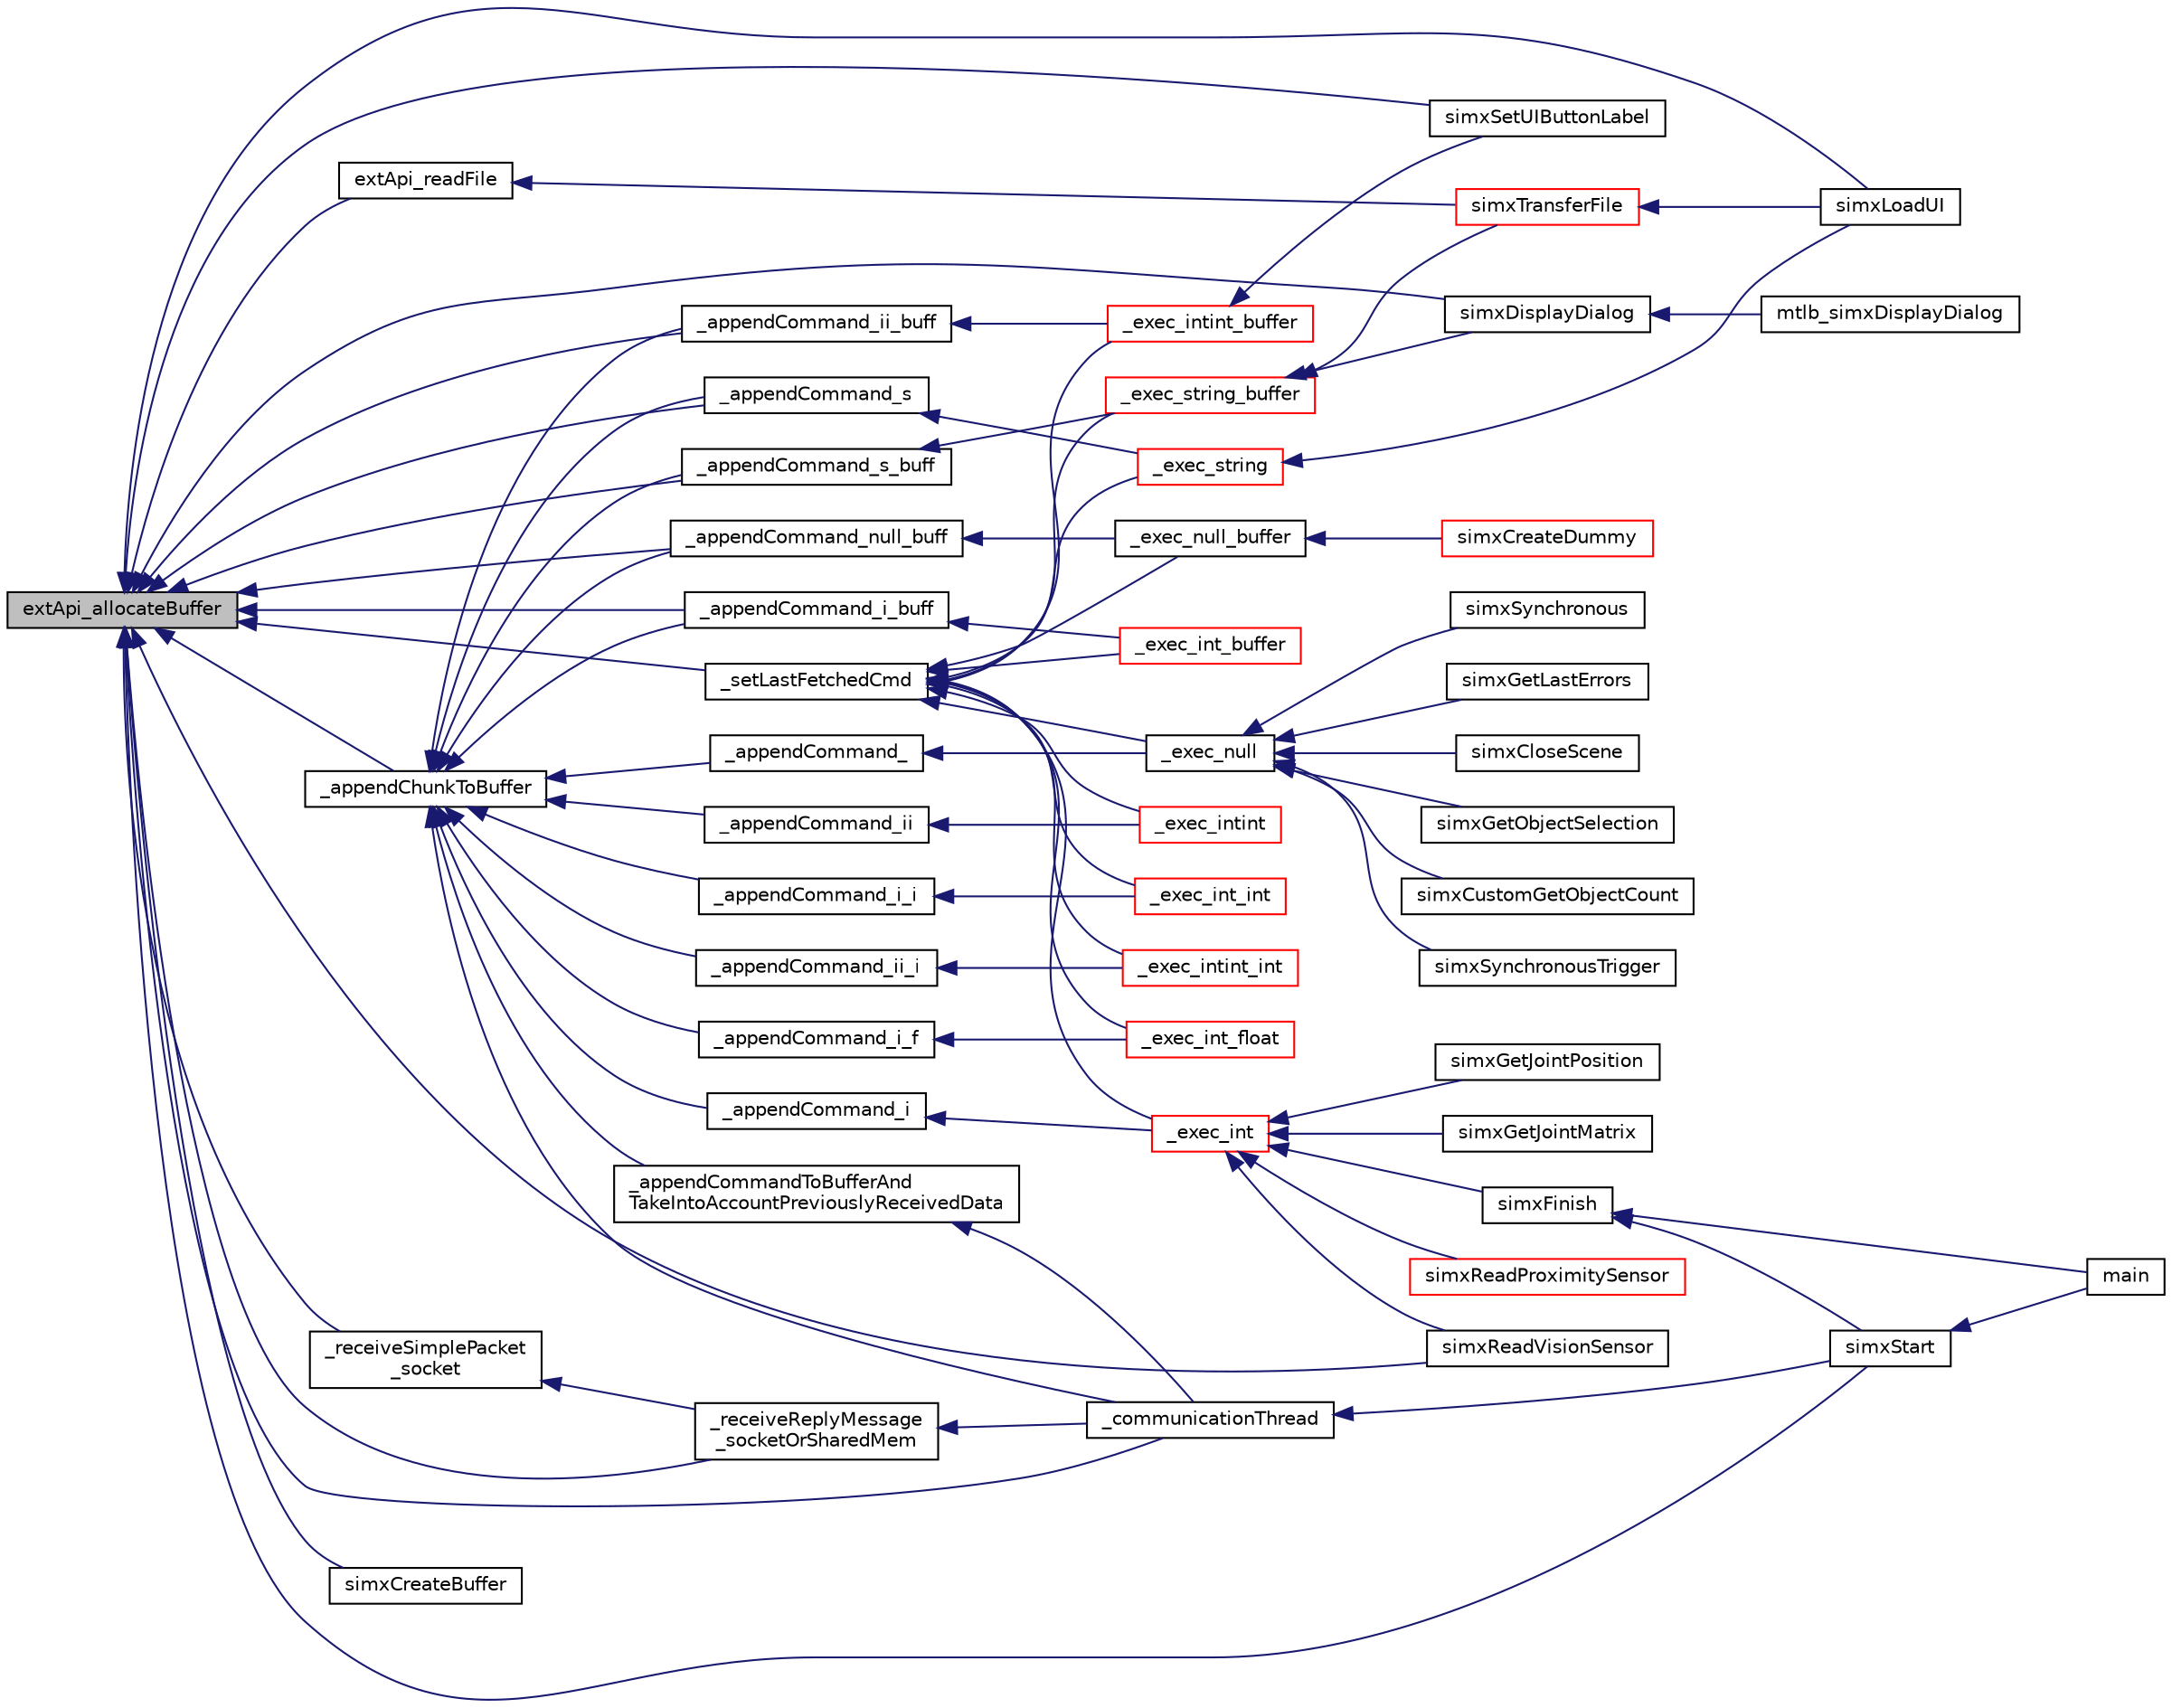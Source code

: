 digraph "extApi_allocateBuffer"
{
  edge [fontname="Helvetica",fontsize="10",labelfontname="Helvetica",labelfontsize="10"];
  node [fontname="Helvetica",fontsize="10",shape=record];
  rankdir="LR";
  Node1 [label="extApi_allocateBuffer",height=0.2,width=0.4,color="black", fillcolor="grey75", style="filled" fontcolor="black"];
  Node1 -> Node2 [dir="back",color="midnightblue",fontsize="10",style="solid"];
  Node2 [label="simxStart",height=0.2,width=0.4,color="black", fillcolor="white", style="filled",URL="$ext_api_8h.html#af8e78f3b4698eb09fe31f59c46a4848f"];
  Node2 -> Node3 [dir="back",color="midnightblue",fontsize="10",style="solid"];
  Node3 [label="main",height=0.2,width=0.4,color="black", fillcolor="white", style="filled",URL="$brazo_8cpp.html#a0ddf1224851353fc92bfbff6f499fa97"];
  Node1 -> Node4 [dir="back",color="midnightblue",fontsize="10",style="solid"];
  Node4 [label="_setLastFetchedCmd",height=0.2,width=0.4,color="black", fillcolor="white", style="filled",URL="$ext_api_8c.html#ad4cc41d2856011509d396a51f1d43666"];
  Node4 -> Node5 [dir="back",color="midnightblue",fontsize="10",style="solid"];
  Node5 [label="_exec_null",height=0.2,width=0.4,color="black", fillcolor="white", style="filled",URL="$ext_api_8c.html#aa4d6e3e9f9ac23ef988b261edd0f1e7f"];
  Node5 -> Node6 [dir="back",color="midnightblue",fontsize="10",style="solid"];
  Node6 [label="simxSynchronousTrigger",height=0.2,width=0.4,color="black", fillcolor="white", style="filled",URL="$ext_api_8h.html#af09861c15a7b5017d37807def9529f12"];
  Node5 -> Node7 [dir="back",color="midnightblue",fontsize="10",style="solid"];
  Node7 [label="simxSynchronous",height=0.2,width=0.4,color="black", fillcolor="white", style="filled",URL="$ext_api_8h.html#a0a80c37ef777948657a62b728d9431df"];
  Node5 -> Node8 [dir="back",color="midnightblue",fontsize="10",style="solid"];
  Node8 [label="simxGetLastErrors",height=0.2,width=0.4,color="black", fillcolor="white", style="filled",URL="$ext_api_8h.html#a265b9b6d5f02dc1ef8d3f456de6ba14f"];
  Node5 -> Node9 [dir="back",color="midnightblue",fontsize="10",style="solid"];
  Node9 [label="simxCloseScene",height=0.2,width=0.4,color="black", fillcolor="white", style="filled",URL="$ext_api_8h.html#a5be48e4f55358dc8d590b4a5dbc5d40a"];
  Node5 -> Node10 [dir="back",color="midnightblue",fontsize="10",style="solid"];
  Node10 [label="simxGetObjectSelection",height=0.2,width=0.4,color="black", fillcolor="white", style="filled",URL="$ext_api_8h.html#a54a1782a88e76582bea326066d52ee36"];
  Node5 -> Node11 [dir="back",color="midnightblue",fontsize="10",style="solid"];
  Node11 [label="simxCustomGetObjectCount",height=0.2,width=0.4,color="black", fillcolor="white", style="filled",URL="$ext_api_custom_8h.html#a6b8e3e5248f60b265adfbaf84df5e314"];
  Node4 -> Node12 [dir="back",color="midnightblue",fontsize="10",style="solid"];
  Node12 [label="_exec_null_buffer",height=0.2,width=0.4,color="black", fillcolor="white", style="filled",URL="$ext_api_8c.html#a6e5bbe1e829dc2e96f74de0273e580fd"];
  Node12 -> Node13 [dir="back",color="midnightblue",fontsize="10",style="solid"];
  Node13 [label="simxCreateDummy",height=0.2,width=0.4,color="red", fillcolor="white", style="filled",URL="$ext_api_8h.html#a82649f82fdb3aeab83e5de1be27975a2"];
  Node4 -> Node14 [dir="back",color="midnightblue",fontsize="10",style="solid"];
  Node14 [label="_exec_int",height=0.2,width=0.4,color="red", fillcolor="white", style="filled",URL="$ext_api_8c.html#a3f9fac4b9f89024076034ffa70db1116"];
  Node14 -> Node15 [dir="back",color="midnightblue",fontsize="10",style="solid"];
  Node15 [label="simxFinish",height=0.2,width=0.4,color="black", fillcolor="white", style="filled",URL="$ext_api_8h.html#a1ef5e6857ae562f0e910d471ea683202"];
  Node15 -> Node3 [dir="back",color="midnightblue",fontsize="10",style="solid"];
  Node15 -> Node2 [dir="back",color="midnightblue",fontsize="10",style="solid"];
  Node14 -> Node16 [dir="back",color="midnightblue",fontsize="10",style="solid"];
  Node16 [label="simxGetJointPosition",height=0.2,width=0.4,color="black", fillcolor="white", style="filled",URL="$ext_api_8h.html#a3f77419c65e658adf82752d4f51532df"];
  Node14 -> Node17 [dir="back",color="midnightblue",fontsize="10",style="solid"];
  Node17 [label="simxGetJointMatrix",height=0.2,width=0.4,color="black", fillcolor="white", style="filled",URL="$ext_api_8h.html#a551f5c252fd6bece0b31a961346c5e86"];
  Node14 -> Node18 [dir="back",color="midnightblue",fontsize="10",style="solid"];
  Node18 [label="simxReadProximitySensor",height=0.2,width=0.4,color="red", fillcolor="white", style="filled",URL="$ext_api_8h.html#a9b28fe7f6137f494fe70c99b9a921293"];
  Node14 -> Node19 [dir="back",color="midnightblue",fontsize="10",style="solid"];
  Node19 [label="simxReadVisionSensor",height=0.2,width=0.4,color="black", fillcolor="white", style="filled",URL="$ext_api_8h.html#a89f81d7d0d27a9c502458e4b310b414b"];
  Node4 -> Node20 [dir="back",color="midnightblue",fontsize="10",style="solid"];
  Node20 [label="_exec_intint",height=0.2,width=0.4,color="red", fillcolor="white", style="filled",URL="$ext_api_8c.html#a08086a57ef343cf270d0ce254755f9b1"];
  Node4 -> Node21 [dir="back",color="midnightblue",fontsize="10",style="solid"];
  Node21 [label="_exec_string",height=0.2,width=0.4,color="red", fillcolor="white", style="filled",URL="$ext_api_8c.html#a8ed61bf56ec0a97663d58839033c3b8d"];
  Node21 -> Node22 [dir="back",color="midnightblue",fontsize="10",style="solid"];
  Node22 [label="simxLoadUI",height=0.2,width=0.4,color="black", fillcolor="white", style="filled",URL="$ext_api_8h.html#a0c14eaf2751f64cb99cc09ca40f690d1"];
  Node4 -> Node23 [dir="back",color="midnightblue",fontsize="10",style="solid"];
  Node23 [label="_exec_int_int",height=0.2,width=0.4,color="red", fillcolor="white", style="filled",URL="$ext_api_8c.html#ac38cf11e1170dd061d6755bd73012edf"];
  Node4 -> Node24 [dir="back",color="midnightblue",fontsize="10",style="solid"];
  Node24 [label="_exec_intint_int",height=0.2,width=0.4,color="red", fillcolor="white", style="filled",URL="$ext_api_8c.html#a6c24b4d2c4ef060907e00d52fb7eba93"];
  Node4 -> Node25 [dir="back",color="midnightblue",fontsize="10",style="solid"];
  Node25 [label="_exec_intint_buffer",height=0.2,width=0.4,color="red", fillcolor="white", style="filled",URL="$ext_api_8c.html#a913a1086f779eb53fe8c012cc6aad3df"];
  Node25 -> Node26 [dir="back",color="midnightblue",fontsize="10",style="solid"];
  Node26 [label="simxSetUIButtonLabel",height=0.2,width=0.4,color="black", fillcolor="white", style="filled",URL="$ext_api_8h.html#ac26680d5d7a479f79490547e422360ef"];
  Node4 -> Node27 [dir="back",color="midnightblue",fontsize="10",style="solid"];
  Node27 [label="_exec_int_float",height=0.2,width=0.4,color="red", fillcolor="white", style="filled",URL="$ext_api_8c.html#a4d1f15efbb05ebc04a8431b0f47dfe97"];
  Node4 -> Node28 [dir="back",color="midnightblue",fontsize="10",style="solid"];
  Node28 [label="_exec_int_buffer",height=0.2,width=0.4,color="red", fillcolor="white", style="filled",URL="$ext_api_8c.html#aa45d3ce06ddc5671219e14edde3e8c1a"];
  Node4 -> Node29 [dir="back",color="midnightblue",fontsize="10",style="solid"];
  Node29 [label="_exec_string_buffer",height=0.2,width=0.4,color="red", fillcolor="white", style="filled",URL="$ext_api_8c.html#adb74c31832d3e7bb70c0df25a2f724f5"];
  Node29 -> Node30 [dir="back",color="midnightblue",fontsize="10",style="solid"];
  Node30 [label="simxTransferFile",height=0.2,width=0.4,color="red", fillcolor="white", style="filled",URL="$ext_api_8h.html#ab3b832d46c5823b6928d5d007778c1ab"];
  Node30 -> Node22 [dir="back",color="midnightblue",fontsize="10",style="solid"];
  Node29 -> Node31 [dir="back",color="midnightblue",fontsize="10",style="solid"];
  Node31 [label="simxDisplayDialog",height=0.2,width=0.4,color="black", fillcolor="white", style="filled",URL="$ext_api_8h.html#aaeebfc862cb0bde3bdd5c3407b60f460"];
  Node31 -> Node32 [dir="back",color="midnightblue",fontsize="10",style="solid"];
  Node32 [label="mtlb_simxDisplayDialog",height=0.2,width=0.4,color="black", fillcolor="white", style="filled",URL="$ext_api_8h.html#a32ebd4a4c8547cac5c6d9ea77f3fc5e8"];
  Node1 -> Node33 [dir="back",color="midnightblue",fontsize="10",style="solid"];
  Node33 [label="_appendCommand_null_buff",height=0.2,width=0.4,color="black", fillcolor="white", style="filled",URL="$ext_api_8c.html#adf97e07e7d90be2a7552b9631f4c8651"];
  Node33 -> Node12 [dir="back",color="midnightblue",fontsize="10",style="solid"];
  Node1 -> Node34 [dir="back",color="midnightblue",fontsize="10",style="solid"];
  Node34 [label="_appendCommand_s",height=0.2,width=0.4,color="black", fillcolor="white", style="filled",URL="$ext_api_8c.html#a716a184796e0225537f604be8383692f"];
  Node34 -> Node21 [dir="back",color="midnightblue",fontsize="10",style="solid"];
  Node1 -> Node35 [dir="back",color="midnightblue",fontsize="10",style="solid"];
  Node35 [label="_appendCommand_i_buff",height=0.2,width=0.4,color="black", fillcolor="white", style="filled",URL="$ext_api_8c.html#abf00e1f860c6ba2ac144b16fcd8d04d8"];
  Node35 -> Node28 [dir="back",color="midnightblue",fontsize="10",style="solid"];
  Node1 -> Node36 [dir="back",color="midnightblue",fontsize="10",style="solid"];
  Node36 [label="_appendCommand_ii_buff",height=0.2,width=0.4,color="black", fillcolor="white", style="filled",URL="$ext_api_8c.html#adeda599e21f8beb63afcac7f507f77ee"];
  Node36 -> Node25 [dir="back",color="midnightblue",fontsize="10",style="solid"];
  Node1 -> Node37 [dir="back",color="midnightblue",fontsize="10",style="solid"];
  Node37 [label="_appendCommand_s_buff",height=0.2,width=0.4,color="black", fillcolor="white", style="filled",URL="$ext_api_8c.html#af20b711251b808d1351463eb21687977"];
  Node37 -> Node29 [dir="back",color="midnightblue",fontsize="10",style="solid"];
  Node1 -> Node38 [dir="back",color="midnightblue",fontsize="10",style="solid"];
  Node38 [label="_appendChunkToBuffer",height=0.2,width=0.4,color="black", fillcolor="white", style="filled",URL="$ext_api_8c.html#a25b0daa282c12a21bb950a00c6fb8f98"];
  Node38 -> Node39 [dir="back",color="midnightblue",fontsize="10",style="solid"];
  Node39 [label="_appendCommand_",height=0.2,width=0.4,color="black", fillcolor="white", style="filled",URL="$ext_api_8c.html#ac126203fe05107ed332aa8fe6a48f999"];
  Node39 -> Node5 [dir="back",color="midnightblue",fontsize="10",style="solid"];
  Node38 -> Node33 [dir="back",color="midnightblue",fontsize="10",style="solid"];
  Node38 -> Node40 [dir="back",color="midnightblue",fontsize="10",style="solid"];
  Node40 [label="_appendCommand_i",height=0.2,width=0.4,color="black", fillcolor="white", style="filled",URL="$ext_api_8c.html#af3068e561cfcc74e8ff2131fac89ba59"];
  Node40 -> Node14 [dir="back",color="midnightblue",fontsize="10",style="solid"];
  Node38 -> Node41 [dir="back",color="midnightblue",fontsize="10",style="solid"];
  Node41 [label="_appendCommand_ii",height=0.2,width=0.4,color="black", fillcolor="white", style="filled",URL="$ext_api_8c.html#a1dd0efd5b1fb9f0303147a2dcb9f7917"];
  Node41 -> Node20 [dir="back",color="midnightblue",fontsize="10",style="solid"];
  Node38 -> Node34 [dir="back",color="midnightblue",fontsize="10",style="solid"];
  Node38 -> Node42 [dir="back",color="midnightblue",fontsize="10",style="solid"];
  Node42 [label="_appendCommand_i_i",height=0.2,width=0.4,color="black", fillcolor="white", style="filled",URL="$ext_api_8c.html#a029b8553dbefeed390eff834c2bfc1fd"];
  Node42 -> Node23 [dir="back",color="midnightblue",fontsize="10",style="solid"];
  Node38 -> Node43 [dir="back",color="midnightblue",fontsize="10",style="solid"];
  Node43 [label="_appendCommand_ii_i",height=0.2,width=0.4,color="black", fillcolor="white", style="filled",URL="$ext_api_8c.html#a8511e2c2105441d9c1ea123b03506fe5"];
  Node43 -> Node24 [dir="back",color="midnightblue",fontsize="10",style="solid"];
  Node38 -> Node44 [dir="back",color="midnightblue",fontsize="10",style="solid"];
  Node44 [label="_appendCommand_i_f",height=0.2,width=0.4,color="black", fillcolor="white", style="filled",URL="$ext_api_8c.html#a468c15266073acf4a22f11d054e9113f"];
  Node44 -> Node27 [dir="back",color="midnightblue",fontsize="10",style="solid"];
  Node38 -> Node35 [dir="back",color="midnightblue",fontsize="10",style="solid"];
  Node38 -> Node36 [dir="back",color="midnightblue",fontsize="10",style="solid"];
  Node38 -> Node37 [dir="back",color="midnightblue",fontsize="10",style="solid"];
  Node38 -> Node45 [dir="back",color="midnightblue",fontsize="10",style="solid"];
  Node45 [label="_appendCommandToBufferAnd\lTakeIntoAccountPreviouslyReceivedData",height=0.2,width=0.4,color="black", fillcolor="white", style="filled",URL="$ext_api_8c.html#a4c2018474a7e3721bd7b508e4c24eaf6"];
  Node45 -> Node46 [dir="back",color="midnightblue",fontsize="10",style="solid"];
  Node46 [label="_communicationThread",height=0.2,width=0.4,color="black", fillcolor="white", style="filled",URL="$ext_api_8c.html#a59c9b2c70208a3484ea718c8a57773af"];
  Node46 -> Node2 [dir="back",color="midnightblue",fontsize="10",style="solid"];
  Node38 -> Node46 [dir="back",color="midnightblue",fontsize="10",style="solid"];
  Node1 -> Node47 [dir="back",color="midnightblue",fontsize="10",style="solid"];
  Node47 [label="_receiveReplyMessage\l_socketOrSharedMem",height=0.2,width=0.4,color="black", fillcolor="white", style="filled",URL="$ext_api_8c.html#a84b291b12797333ed50550ed20c699f8"];
  Node47 -> Node46 [dir="back",color="midnightblue",fontsize="10",style="solid"];
  Node1 -> Node48 [dir="back",color="midnightblue",fontsize="10",style="solid"];
  Node48 [label="_receiveSimplePacket\l_socket",height=0.2,width=0.4,color="black", fillcolor="white", style="filled",URL="$ext_api_8c.html#aa800d1c3a34d0d94705026fb66744179"];
  Node48 -> Node47 [dir="back",color="midnightblue",fontsize="10",style="solid"];
  Node1 -> Node46 [dir="back",color="midnightblue",fontsize="10",style="solid"];
  Node1 -> Node49 [dir="back",color="midnightblue",fontsize="10",style="solid"];
  Node49 [label="simxCreateBuffer",height=0.2,width=0.4,color="black", fillcolor="white", style="filled",URL="$ext_api_8h.html#a436d2219cdc6ef5b9decf8f0bbefaf05"];
  Node1 -> Node19 [dir="back",color="midnightblue",fontsize="10",style="solid"];
  Node1 -> Node22 [dir="back",color="midnightblue",fontsize="10",style="solid"];
  Node1 -> Node26 [dir="back",color="midnightblue",fontsize="10",style="solid"];
  Node1 -> Node31 [dir="back",color="midnightblue",fontsize="10",style="solid"];
  Node1 -> Node50 [dir="back",color="midnightblue",fontsize="10",style="solid"];
  Node50 [label="extApi_readFile",height=0.2,width=0.4,color="black", fillcolor="white", style="filled",URL="$ext_api_platform_8h.html#a59aed17e565e299ee7ee50f12b5c1e87"];
  Node50 -> Node30 [dir="back",color="midnightblue",fontsize="10",style="solid"];
}
